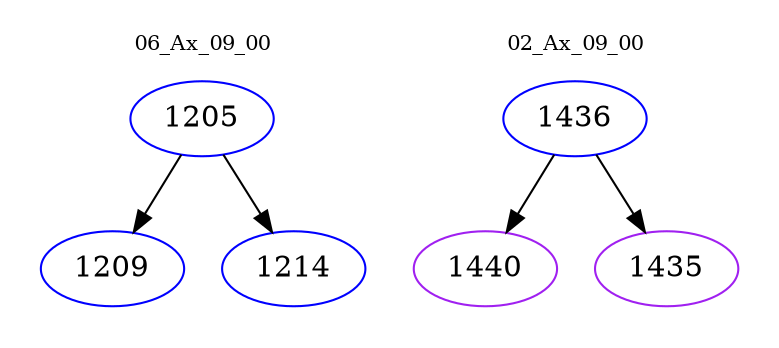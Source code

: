 digraph{
subgraph cluster_0 {
color = white
label = "06_Ax_09_00";
fontsize=10;
T0_1205 [label="1205", color="blue"]
T0_1205 -> T0_1209 [color="black"]
T0_1209 [label="1209", color="blue"]
T0_1205 -> T0_1214 [color="black"]
T0_1214 [label="1214", color="blue"]
}
subgraph cluster_1 {
color = white
label = "02_Ax_09_00";
fontsize=10;
T1_1436 [label="1436", color="blue"]
T1_1436 -> T1_1440 [color="black"]
T1_1440 [label="1440", color="purple"]
T1_1436 -> T1_1435 [color="black"]
T1_1435 [label="1435", color="purple"]
}
}
